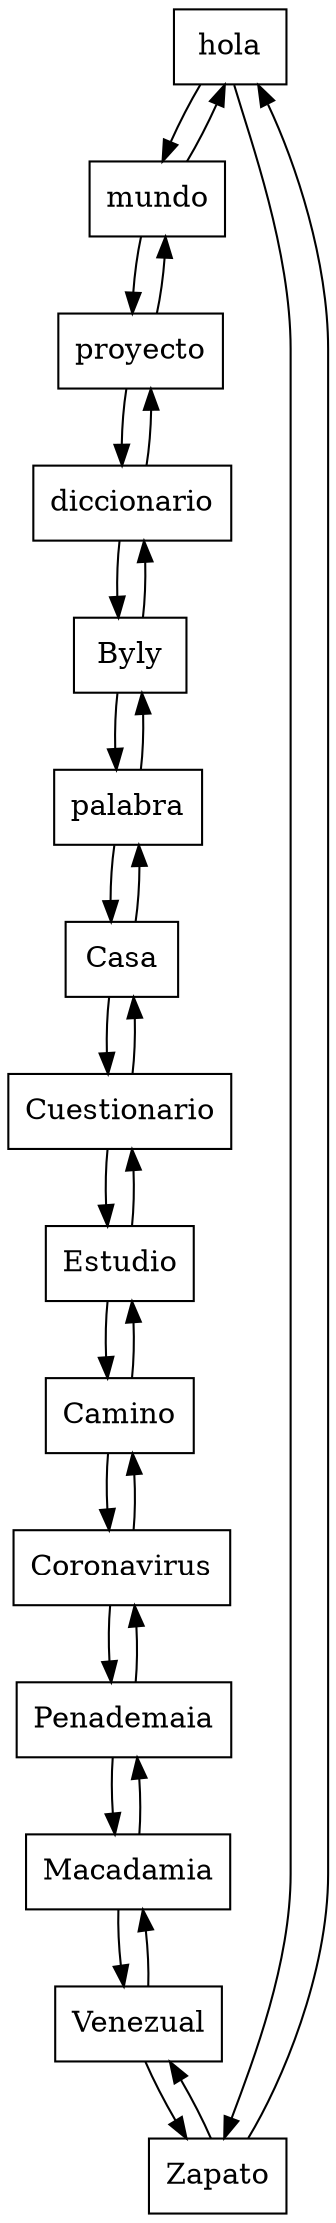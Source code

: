 digraph diccionario{ 
 hola[shape= record label="hola"];
mundo[shape= record label="mundo"];
proyecto[shape= record label="proyecto"];
diccionario[shape= record label="diccionario"];
Byly[shape= record label="Byly"];
palabra[shape= record label="palabra"];
Casa[shape= record label="Casa"];
Cuestionario[shape= record label="Cuestionario"];
Estudio[shape= record label="Estudio"];
Camino[shape= record label="Camino"];
Coronavirus[shape= record label="Coronavirus"];
Penademaia[shape= record label="Penademaia"];
Macadamia[shape= record label="Macadamia"];
Venezual[shape= record label="Venezual"];
Zapato[shape= record label="Zapato"];

hola->Zapato
hola->mundo
mundo->hola
mundo->proyecto
proyecto->mundo
proyecto->diccionario
diccionario->proyecto
diccionario->Byly
Byly->diccionario
Byly->palabra
palabra->Byly
palabra->Casa
Casa->palabra
Casa->Cuestionario
Cuestionario->Casa
Cuestionario->Estudio
Estudio->Cuestionario
Estudio->Camino
Camino->Estudio
Camino->Coronavirus
Coronavirus->Camino
Coronavirus->Penademaia
Penademaia->Coronavirus
Penademaia->Macadamia
Macadamia->Penademaia
Macadamia->Venezual
Venezual->Macadamia
Venezual->Zapato
Zapato->Venezual
Zapato->hola
}
